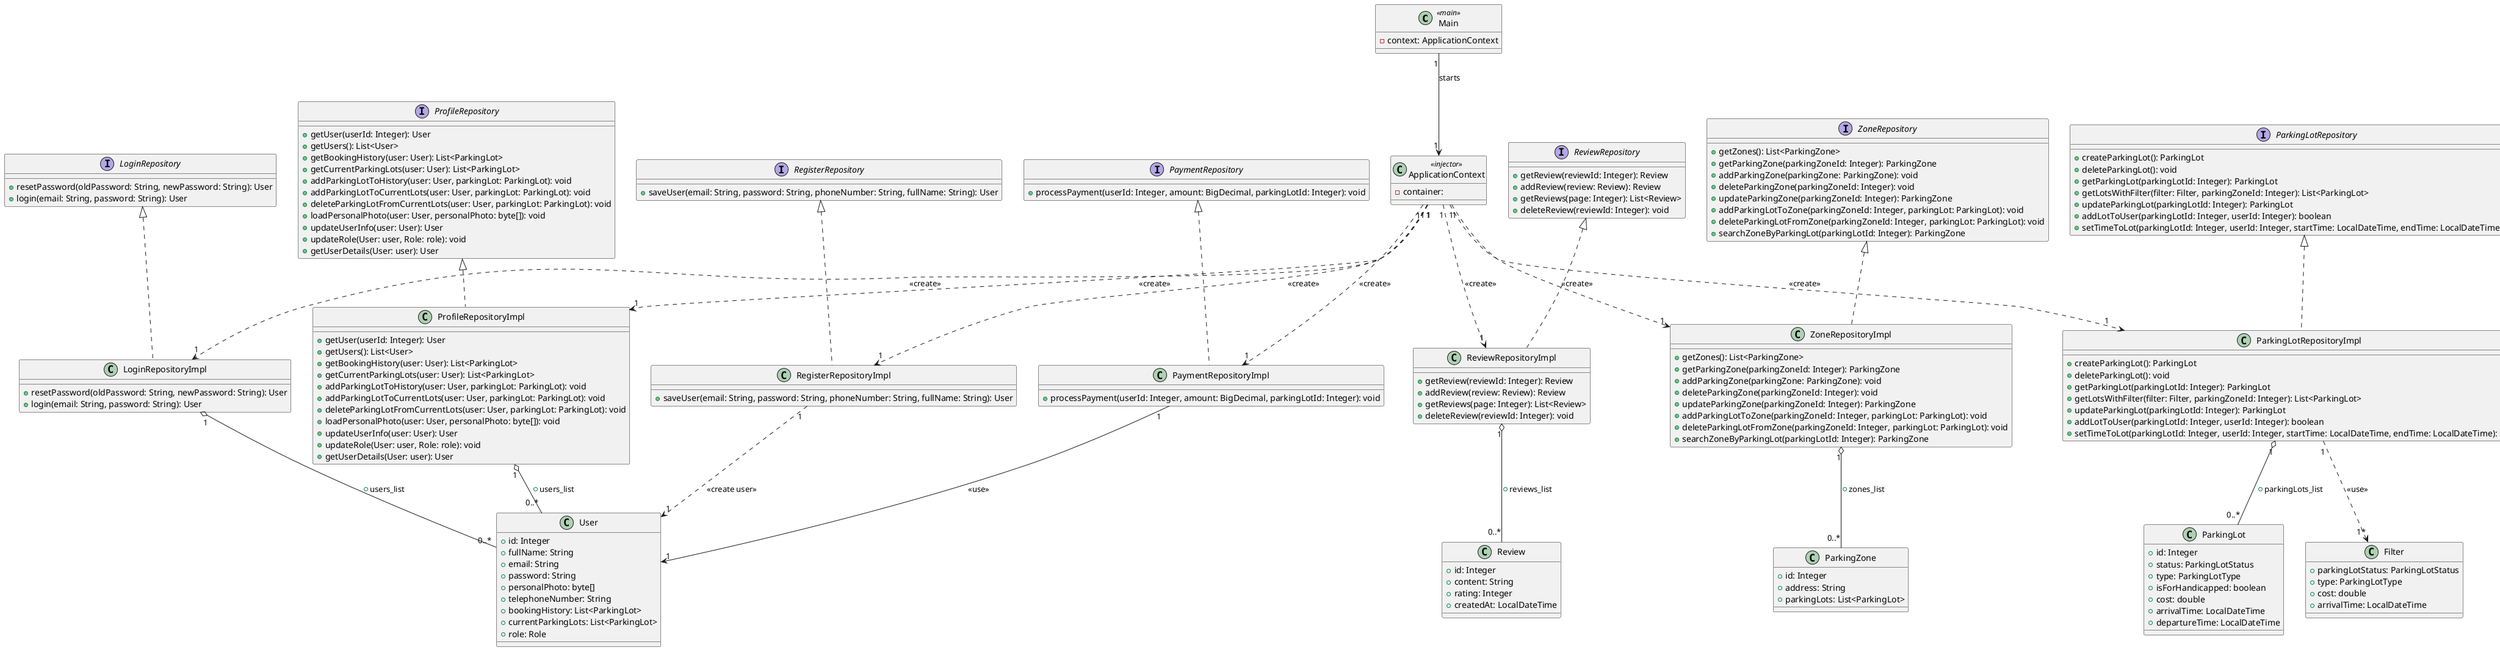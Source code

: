 @startuml

class Main<<main>> {
    - context: ApplicationContext
}

Main "1"-->"1" ApplicationContext : starts

class ApplicationContext<<injector>>{
    - container:
}

class User {
  + id: Integer
  + fullName: String
  + email: String
  + password: String
  + personalPhoto: byte[]
  + telephoneNumber: String
  + bookingHistory: List<ParkingLot>
  + currentParkingLots: List<ParkingLot>
  + role: Role
}

class ParkingZone {
  + id: Integer
  + address: String
  + parkingLots: List<ParkingLot>
}

class ParkingLot {
  + id: Integer
  + status: ParkingLotStatus
  + type: ParkingLotType
  + isForHandicapped: boolean
  + cost: double
  + arrivalTime: LocalDateTime
  + departureTime: LocalDateTime
}

class Filter {
  + parkingLotStatus: ParkingLotStatus
  + type: ParkingLotType
  + cost: double
  + arrivalTime: LocalDateTime
}

class Review {
  + id: Integer
  + content: String
  + rating: Integer
  + createdAt: LocalDateTime
}

interface RegisterRepository{
  + saveUser(email: String, password: String, phoneNumber: String, fullName: String): User
}

interface LoginRepository{
  + resetPassword(oldPassword: String, newPassword: String): User
  + login(email: String, password: String): User
}

interface ProfileRepository{
  + getUser(userId: Integer): User
  + getUsers(): List<User>
  + getBookingHistory(user: User): List<ParkingLot>
  + getCurrentParkingLots(user: User): List<ParkingLot>
  + addParkingLotToHistory(user: User, parkingLot: ParkingLot): void
  + addParkingLotToCurrentLots(user: User, parkingLot: ParkingLot): void
  + deleteParkingLotFromCurrentLots(user: User, parkingLot: ParkingLot): void
  + loadPersonalPhoto(user: User, personalPhoto: byte[]): void
  + updateUserInfo(user: User): User
  + updateRole(User: user, Role: role): void
  + getUserDetails(User: user): User
}


interface ZoneRepository {
  + getZones(): List<ParkingZone>
  + getParkingZone(parkingZoneId: Integer): ParkingZone
  + addParkingZone(parkingZone: ParkingZone): void
  + deleteParkingZone(parkingZoneId: Integer): void
  + updateParkingZone(parkingZoneId: Integer): ParkingZone
  + addParkingLotToZone(parkingZoneId: Integer, parkingLot: ParkingLot): void
  + deleteParkingLotFromZone(parkingZoneId: Integer, parkingLot: ParkingLot): void
  + searchZoneByParkingLot(parkingLotId: Integer): ParkingZone
}

interface ParkingLotRepository {
  + createParkingLot(): ParkingLot
  + deleteParkingLot(): void
  + getParkingLot(parkingLotId: Integer): ParkingLot
  + getLotsWithFilter(filter: Filter, parkingZoneId: Integer): List<ParkingLot>
  + updateParkingLot(parkingLotId: Integer): ParkingLot
  + addLotToUser(parkingLotId: Integer, userId: Integer): boolean
  + setTimeToLot(parkingLotId: Integer, userId: Integer, startTime: LocalDateTime, endTime: LocalDateTime): boolean
}

interface ReviewRepository {
  + getReview(reviewId: Integer): Review
  + addReview(review: Review): Review
  + getReviews(page: Integer): List<Review>
  + deleteReview(reviewId: Integer): void
}

interface PaymentRepository {
  + processPayment(userId: Integer, amount: BigDecimal, parkingLotId: Integer): void
}

class RegisterRepositoryImpl{
  + saveUser(email: String, password: String, phoneNumber: String, fullName: String): User
}

class LoginRepositoryImpl{
  + resetPassword(oldPassword: String, newPassword: String): User
  + login(email: String, password: String): User
}

class ProfileRepositoryImpl{
  + getUser(userId: Integer): User
  + getUsers(): List<User>
  + getBookingHistory(user: User): List<ParkingLot>
  + getCurrentParkingLots(user: User): List<ParkingLot>
  + addParkingLotToHistory(user: User, parkingLot: ParkingLot): void
  + addParkingLotToCurrentLots(user: User, parkingLot: ParkingLot): void
  + deleteParkingLotFromCurrentLots(user: User, parkingLot: ParkingLot): void
  + loadPersonalPhoto(user: User, personalPhoto: byte[]): void
  + updateUserInfo(user: User): User
  + updateRole(User: user, Role: role): void
  + getUserDetails(User: user): User
}


class ZoneRepositoryImpl {
  + getZones(): List<ParkingZone>
  + getParkingZone(parkingZoneId: Integer): ParkingZone
  + addParkingZone(parkingZone: ParkingZone): void
  + deleteParkingZone(parkingZoneId: Integer): void
  + updateParkingZone(parkingZoneId: Integer): ParkingZone
  + addParkingLotToZone(parkingZoneId: Integer, parkingLot: ParkingLot): void
  + deleteParkingLotFromZone(parkingZoneId: Integer, parkingLot: ParkingLot): void
  + searchZoneByParkingLot(parkingLotId: Integer): ParkingZone
}

class ParkingLotRepositoryImpl {
  + createParkingLot(): ParkingLot
  + deleteParkingLot(): void
  + getParkingLot(parkingLotId: Integer): ParkingLot
  + getLotsWithFilter(filter: Filter, parkingZoneId: Integer): List<ParkingLot>
  + updateParkingLot(parkingLotId: Integer): ParkingLot
  + addLotToUser(parkingLotId: Integer, userId: Integer): boolean
  + setTimeToLot(parkingLotId: Integer, userId: Integer, startTime: LocalDateTime, endTime: LocalDateTime): boolean
}

class ReviewRepositoryImpl {
  + getReview(reviewId: Integer): Review
  + addReview(review: Review): Review
  + getReviews(page: Integer): List<Review>
  + deleteReview(reviewId: Integer): void
}

class PaymentRepositoryImpl {
  + processPayment(userId: Integer, amount: BigDecimal, parkingLotId: Integer): void
}

ApplicationContext "1" ..> "1" ProfileRepositoryImpl: <<create>>
ApplicationContext "1" ..> "1" ZoneRepositoryImpl: <<create>>
ApplicationContext "1" ..> "1" ParkingLotRepositoryImpl: <<create>>
ApplicationContext "1" ..> "1" ReviewRepositoryImpl: <<create>>
ApplicationContext "1" ..> "1" RegisterRepositoryImpl: <<create>>
ApplicationContext "1" ..> "1" LoginRepositoryImpl: <<create>>
ApplicationContext "1" ..> "1" PaymentRepositoryImpl: <<create>>


ProfileRepository <|.. ProfileRepositoryImpl
ZoneRepository <|.. ZoneRepositoryImpl
ParkingLotRepository <|.. ParkingLotRepositoryImpl
ReviewRepository <|.. ReviewRepositoryImpl
RegisterRepository <|.. RegisterRepositoryImpl
LoginRepository <|.. LoginRepositoryImpl
PaymentRepository <|.. PaymentRepositoryImpl

ProfileRepositoryImpl "1" o-- "0..*" User: + users_list
ZoneRepositoryImpl "1" o-- "0..*" ParkingZone: + zones_list
ParkingLotRepositoryImpl "1" ..> "1*" Filter: <<use>>
ParkingLotRepositoryImpl "1" o-- "0..*" ParkingLot: + parkingLots_list
ReviewRepositoryImpl "1" o-- "0..*" Review: + reviews_list
LoginRepositoryImpl "1" o-- "0..*" User: + users_list
RegisterRepositoryImpl "1" ..> "1" User: <<create user>>
PaymentRepositoryImpl "1" --> "1" User: <<use>>

@enduml

